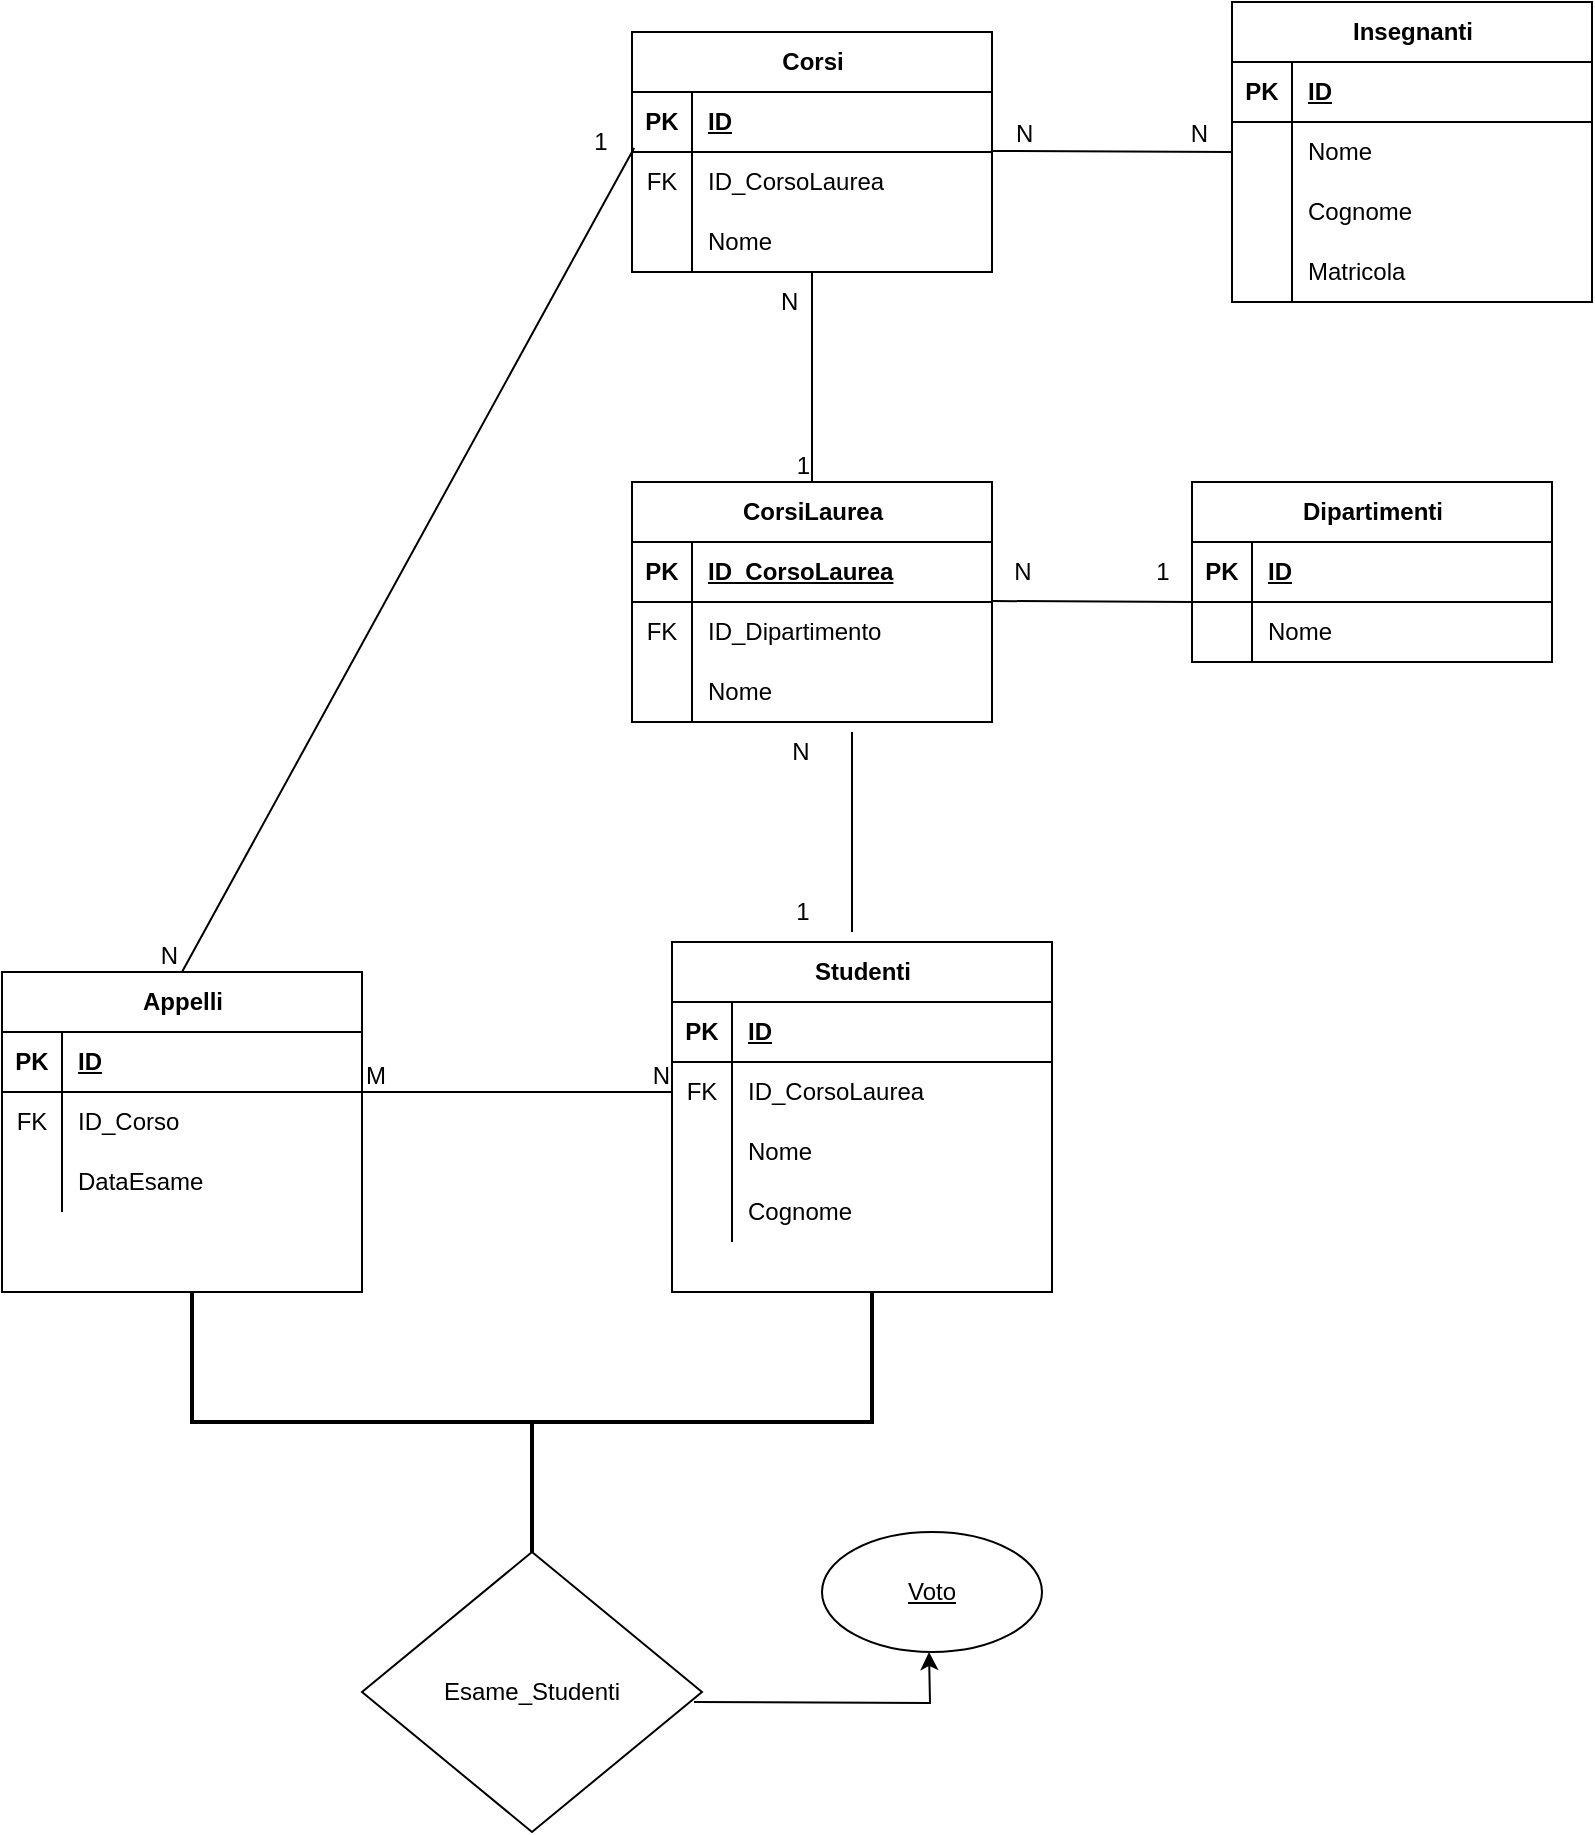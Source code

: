 <mxfile version="23.0.2" type="device">
  <diagram name="Pagina-1" id="lV5YUhgsX5KW6zke6c73">
    <mxGraphModel dx="1098" dy="820" grid="1" gridSize="10" guides="1" tooltips="1" connect="1" arrows="1" fold="1" page="1" pageScale="1" pageWidth="827" pageHeight="1169" math="0" shadow="0">
      <root>
        <mxCell id="0" />
        <mxCell id="1" parent="0" />
        <mxCell id="ryX4nvLWjxonOQmf7CWa-5" value="Corsi" style="shape=table;startSize=30;container=1;collapsible=1;childLayout=tableLayout;fixedRows=1;rowLines=0;fontStyle=1;align=center;resizeLast=1;html=1;" parent="1" vertex="1">
          <mxGeometry x="331" y="70" width="180" height="120" as="geometry" />
        </mxCell>
        <mxCell id="ryX4nvLWjxonOQmf7CWa-6" value="" style="shape=tableRow;horizontal=0;startSize=0;swimlaneHead=0;swimlaneBody=0;fillColor=none;collapsible=0;dropTarget=0;points=[[0,0.5],[1,0.5]];portConstraint=eastwest;top=0;left=0;right=0;bottom=1;" parent="ryX4nvLWjxonOQmf7CWa-5" vertex="1">
          <mxGeometry y="30" width="180" height="30" as="geometry" />
        </mxCell>
        <mxCell id="ryX4nvLWjxonOQmf7CWa-7" value="PK" style="shape=partialRectangle;connectable=0;fillColor=none;top=0;left=0;bottom=0;right=0;fontStyle=1;overflow=hidden;whiteSpace=wrap;html=1;" parent="ryX4nvLWjxonOQmf7CWa-6" vertex="1">
          <mxGeometry width="30" height="30" as="geometry">
            <mxRectangle width="30" height="30" as="alternateBounds" />
          </mxGeometry>
        </mxCell>
        <mxCell id="ryX4nvLWjxonOQmf7CWa-8" value="ID" style="shape=partialRectangle;connectable=0;fillColor=none;top=0;left=0;bottom=0;right=0;align=left;spacingLeft=6;fontStyle=5;overflow=hidden;whiteSpace=wrap;html=1;" parent="ryX4nvLWjxonOQmf7CWa-6" vertex="1">
          <mxGeometry x="30" width="150" height="30" as="geometry">
            <mxRectangle width="150" height="30" as="alternateBounds" />
          </mxGeometry>
        </mxCell>
        <mxCell id="ryX4nvLWjxonOQmf7CWa-9" value="" style="shape=tableRow;horizontal=0;startSize=0;swimlaneHead=0;swimlaneBody=0;fillColor=none;collapsible=0;dropTarget=0;points=[[0,0.5],[1,0.5]];portConstraint=eastwest;top=0;left=0;right=0;bottom=0;" parent="ryX4nvLWjxonOQmf7CWa-5" vertex="1">
          <mxGeometry y="60" width="180" height="30" as="geometry" />
        </mxCell>
        <mxCell id="ryX4nvLWjxonOQmf7CWa-10" value="FK" style="shape=partialRectangle;connectable=0;fillColor=none;top=0;left=0;bottom=0;right=0;editable=1;overflow=hidden;whiteSpace=wrap;html=1;" parent="ryX4nvLWjxonOQmf7CWa-9" vertex="1">
          <mxGeometry width="30" height="30" as="geometry">
            <mxRectangle width="30" height="30" as="alternateBounds" />
          </mxGeometry>
        </mxCell>
        <mxCell id="ryX4nvLWjxonOQmf7CWa-11" value="ID_CorsoLaurea" style="shape=partialRectangle;connectable=0;fillColor=none;top=0;left=0;bottom=0;right=0;align=left;spacingLeft=6;overflow=hidden;whiteSpace=wrap;html=1;" parent="ryX4nvLWjxonOQmf7CWa-9" vertex="1">
          <mxGeometry x="30" width="150" height="30" as="geometry">
            <mxRectangle width="150" height="30" as="alternateBounds" />
          </mxGeometry>
        </mxCell>
        <mxCell id="ryX4nvLWjxonOQmf7CWa-12" value="" style="shape=tableRow;horizontal=0;startSize=0;swimlaneHead=0;swimlaneBody=0;fillColor=none;collapsible=0;dropTarget=0;points=[[0,0.5],[1,0.5]];portConstraint=eastwest;top=0;left=0;right=0;bottom=0;" parent="ryX4nvLWjxonOQmf7CWa-5" vertex="1">
          <mxGeometry y="90" width="180" height="30" as="geometry" />
        </mxCell>
        <mxCell id="ryX4nvLWjxonOQmf7CWa-13" value="" style="shape=partialRectangle;connectable=0;fillColor=none;top=0;left=0;bottom=0;right=0;editable=1;overflow=hidden;whiteSpace=wrap;html=1;" parent="ryX4nvLWjxonOQmf7CWa-12" vertex="1">
          <mxGeometry width="30" height="30" as="geometry">
            <mxRectangle width="30" height="30" as="alternateBounds" />
          </mxGeometry>
        </mxCell>
        <mxCell id="ryX4nvLWjxonOQmf7CWa-14" value="Nome" style="shape=partialRectangle;connectable=0;fillColor=none;top=0;left=0;bottom=0;right=0;align=left;spacingLeft=6;overflow=hidden;whiteSpace=wrap;html=1;" parent="ryX4nvLWjxonOQmf7CWa-12" vertex="1">
          <mxGeometry x="30" width="150" height="30" as="geometry">
            <mxRectangle width="150" height="30" as="alternateBounds" />
          </mxGeometry>
        </mxCell>
        <mxCell id="ryX4nvLWjxonOQmf7CWa-31" value="Insegnanti" style="shape=table;startSize=30;container=1;collapsible=1;childLayout=tableLayout;fixedRows=1;rowLines=0;fontStyle=1;align=center;resizeLast=1;html=1;" parent="1" vertex="1">
          <mxGeometry x="631" y="55" width="180" height="150" as="geometry" />
        </mxCell>
        <mxCell id="ryX4nvLWjxonOQmf7CWa-32" value="" style="shape=tableRow;horizontal=0;startSize=0;swimlaneHead=0;swimlaneBody=0;fillColor=none;collapsible=0;dropTarget=0;points=[[0,0.5],[1,0.5]];portConstraint=eastwest;top=0;left=0;right=0;bottom=1;" parent="ryX4nvLWjxonOQmf7CWa-31" vertex="1">
          <mxGeometry y="30" width="180" height="30" as="geometry" />
        </mxCell>
        <mxCell id="ryX4nvLWjxonOQmf7CWa-33" value="PK" style="shape=partialRectangle;connectable=0;fillColor=none;top=0;left=0;bottom=0;right=0;fontStyle=1;overflow=hidden;whiteSpace=wrap;html=1;" parent="ryX4nvLWjxonOQmf7CWa-32" vertex="1">
          <mxGeometry width="30" height="30" as="geometry">
            <mxRectangle width="30" height="30" as="alternateBounds" />
          </mxGeometry>
        </mxCell>
        <mxCell id="ryX4nvLWjxonOQmf7CWa-34" value="ID" style="shape=partialRectangle;connectable=0;fillColor=none;top=0;left=0;bottom=0;right=0;align=left;spacingLeft=6;fontStyle=5;overflow=hidden;whiteSpace=wrap;html=1;" parent="ryX4nvLWjxonOQmf7CWa-32" vertex="1">
          <mxGeometry x="30" width="150" height="30" as="geometry">
            <mxRectangle width="150" height="30" as="alternateBounds" />
          </mxGeometry>
        </mxCell>
        <mxCell id="ryX4nvLWjxonOQmf7CWa-41" value="" style="shape=tableRow;horizontal=0;startSize=0;swimlaneHead=0;swimlaneBody=0;fillColor=none;collapsible=0;dropTarget=0;points=[[0,0.5],[1,0.5]];portConstraint=eastwest;top=0;left=0;right=0;bottom=0;" parent="ryX4nvLWjxonOQmf7CWa-31" vertex="1">
          <mxGeometry y="60" width="180" height="30" as="geometry" />
        </mxCell>
        <mxCell id="ryX4nvLWjxonOQmf7CWa-42" value="" style="shape=partialRectangle;connectable=0;fillColor=none;top=0;left=0;bottom=0;right=0;editable=1;overflow=hidden;whiteSpace=wrap;html=1;" parent="ryX4nvLWjxonOQmf7CWa-41" vertex="1">
          <mxGeometry width="30" height="30" as="geometry">
            <mxRectangle width="30" height="30" as="alternateBounds" />
          </mxGeometry>
        </mxCell>
        <mxCell id="ryX4nvLWjxonOQmf7CWa-43" value="Nome" style="shape=partialRectangle;connectable=0;fillColor=none;top=0;left=0;bottom=0;right=0;align=left;spacingLeft=6;overflow=hidden;whiteSpace=wrap;html=1;" parent="ryX4nvLWjxonOQmf7CWa-41" vertex="1">
          <mxGeometry x="30" width="150" height="30" as="geometry">
            <mxRectangle width="150" height="30" as="alternateBounds" />
          </mxGeometry>
        </mxCell>
        <mxCell id="ryX4nvLWjxonOQmf7CWa-44" value="" style="shape=tableRow;horizontal=0;startSize=0;swimlaneHead=0;swimlaneBody=0;fillColor=none;collapsible=0;dropTarget=0;points=[[0,0.5],[1,0.5]];portConstraint=eastwest;top=0;left=0;right=0;bottom=0;" parent="ryX4nvLWjxonOQmf7CWa-31" vertex="1">
          <mxGeometry y="90" width="180" height="30" as="geometry" />
        </mxCell>
        <mxCell id="ryX4nvLWjxonOQmf7CWa-45" value="" style="shape=partialRectangle;connectable=0;fillColor=none;top=0;left=0;bottom=0;right=0;editable=1;overflow=hidden;whiteSpace=wrap;html=1;" parent="ryX4nvLWjxonOQmf7CWa-44" vertex="1">
          <mxGeometry width="30" height="30" as="geometry">
            <mxRectangle width="30" height="30" as="alternateBounds" />
          </mxGeometry>
        </mxCell>
        <mxCell id="ryX4nvLWjxonOQmf7CWa-46" value="Cognome" style="shape=partialRectangle;connectable=0;fillColor=none;top=0;left=0;bottom=0;right=0;align=left;spacingLeft=6;overflow=hidden;whiteSpace=wrap;html=1;" parent="ryX4nvLWjxonOQmf7CWa-44" vertex="1">
          <mxGeometry x="30" width="150" height="30" as="geometry">
            <mxRectangle width="150" height="30" as="alternateBounds" />
          </mxGeometry>
        </mxCell>
        <mxCell id="ryX4nvLWjxonOQmf7CWa-38" value="" style="shape=tableRow;horizontal=0;startSize=0;swimlaneHead=0;swimlaneBody=0;fillColor=none;collapsible=0;dropTarget=0;points=[[0,0.5],[1,0.5]];portConstraint=eastwest;top=0;left=0;right=0;bottom=0;" parent="ryX4nvLWjxonOQmf7CWa-31" vertex="1">
          <mxGeometry y="120" width="180" height="30" as="geometry" />
        </mxCell>
        <mxCell id="ryX4nvLWjxonOQmf7CWa-39" value="" style="shape=partialRectangle;connectable=0;fillColor=none;top=0;left=0;bottom=0;right=0;editable=1;overflow=hidden;whiteSpace=wrap;html=1;" parent="ryX4nvLWjxonOQmf7CWa-38" vertex="1">
          <mxGeometry width="30" height="30" as="geometry">
            <mxRectangle width="30" height="30" as="alternateBounds" />
          </mxGeometry>
        </mxCell>
        <mxCell id="ryX4nvLWjxonOQmf7CWa-40" value="Matricola" style="shape=partialRectangle;connectable=0;fillColor=none;top=0;left=0;bottom=0;right=0;align=left;spacingLeft=6;overflow=hidden;whiteSpace=wrap;html=1;" parent="ryX4nvLWjxonOQmf7CWa-38" vertex="1">
          <mxGeometry x="30" width="150" height="30" as="geometry">
            <mxRectangle width="150" height="30" as="alternateBounds" />
          </mxGeometry>
        </mxCell>
        <mxCell id="ryX4nvLWjxonOQmf7CWa-123" value="Appelli" style="shape=table;startSize=30;container=1;collapsible=1;childLayout=tableLayout;fixedRows=1;rowLines=0;fontStyle=1;align=center;resizeLast=1;html=1;" parent="1" vertex="1">
          <mxGeometry x="16" y="540" width="180" height="160" as="geometry" />
        </mxCell>
        <mxCell id="ryX4nvLWjxonOQmf7CWa-124" value="" style="shape=tableRow;horizontal=0;startSize=0;swimlaneHead=0;swimlaneBody=0;fillColor=none;collapsible=0;dropTarget=0;points=[[0,0.5],[1,0.5]];portConstraint=eastwest;top=0;left=0;right=0;bottom=1;" parent="ryX4nvLWjxonOQmf7CWa-123" vertex="1">
          <mxGeometry y="30" width="180" height="30" as="geometry" />
        </mxCell>
        <mxCell id="ryX4nvLWjxonOQmf7CWa-125" value="PK" style="shape=partialRectangle;connectable=0;fillColor=none;top=0;left=0;bottom=0;right=0;fontStyle=1;overflow=hidden;whiteSpace=wrap;html=1;" parent="ryX4nvLWjxonOQmf7CWa-124" vertex="1">
          <mxGeometry width="30" height="30" as="geometry">
            <mxRectangle width="30" height="30" as="alternateBounds" />
          </mxGeometry>
        </mxCell>
        <mxCell id="ryX4nvLWjxonOQmf7CWa-126" value="ID" style="shape=partialRectangle;connectable=0;fillColor=none;top=0;left=0;bottom=0;right=0;align=left;spacingLeft=6;fontStyle=5;overflow=hidden;whiteSpace=wrap;html=1;" parent="ryX4nvLWjxonOQmf7CWa-124" vertex="1">
          <mxGeometry x="30" width="150" height="30" as="geometry">
            <mxRectangle width="150" height="30" as="alternateBounds" />
          </mxGeometry>
        </mxCell>
        <mxCell id="ryX4nvLWjxonOQmf7CWa-127" value="" style="shape=tableRow;horizontal=0;startSize=0;swimlaneHead=0;swimlaneBody=0;fillColor=none;collapsible=0;dropTarget=0;points=[[0,0.5],[1,0.5]];portConstraint=eastwest;top=0;left=0;right=0;bottom=0;" parent="ryX4nvLWjxonOQmf7CWa-123" vertex="1">
          <mxGeometry y="60" width="180" height="30" as="geometry" />
        </mxCell>
        <mxCell id="ryX4nvLWjxonOQmf7CWa-128" value="FK" style="shape=partialRectangle;connectable=0;fillColor=none;top=0;left=0;bottom=0;right=0;editable=1;overflow=hidden;whiteSpace=wrap;html=1;" parent="ryX4nvLWjxonOQmf7CWa-127" vertex="1">
          <mxGeometry width="30" height="30" as="geometry">
            <mxRectangle width="30" height="30" as="alternateBounds" />
          </mxGeometry>
        </mxCell>
        <mxCell id="ryX4nvLWjxonOQmf7CWa-129" value="ID_Corso" style="shape=partialRectangle;connectable=0;fillColor=none;top=0;left=0;bottom=0;right=0;align=left;spacingLeft=6;overflow=hidden;whiteSpace=wrap;html=1;" parent="ryX4nvLWjxonOQmf7CWa-127" vertex="1">
          <mxGeometry x="30" width="150" height="30" as="geometry">
            <mxRectangle width="150" height="30" as="alternateBounds" />
          </mxGeometry>
        </mxCell>
        <mxCell id="ryX4nvLWjxonOQmf7CWa-130" value="" style="shape=tableRow;horizontal=0;startSize=0;swimlaneHead=0;swimlaneBody=0;fillColor=none;collapsible=0;dropTarget=0;points=[[0,0.5],[1,0.5]];portConstraint=eastwest;top=0;left=0;right=0;bottom=0;" parent="ryX4nvLWjxonOQmf7CWa-123" vertex="1">
          <mxGeometry y="90" width="180" height="30" as="geometry" />
        </mxCell>
        <mxCell id="ryX4nvLWjxonOQmf7CWa-131" value="" style="shape=partialRectangle;connectable=0;fillColor=none;top=0;left=0;bottom=0;right=0;editable=1;overflow=hidden;whiteSpace=wrap;html=1;" parent="ryX4nvLWjxonOQmf7CWa-130" vertex="1">
          <mxGeometry width="30" height="30" as="geometry">
            <mxRectangle width="30" height="30" as="alternateBounds" />
          </mxGeometry>
        </mxCell>
        <mxCell id="ryX4nvLWjxonOQmf7CWa-132" value="DataEsame" style="shape=partialRectangle;connectable=0;fillColor=none;top=0;left=0;bottom=0;right=0;align=left;spacingLeft=6;overflow=hidden;whiteSpace=wrap;html=1;" parent="ryX4nvLWjxonOQmf7CWa-130" vertex="1">
          <mxGeometry x="30" width="150" height="30" as="geometry">
            <mxRectangle width="150" height="30" as="alternateBounds" />
          </mxGeometry>
        </mxCell>
        <mxCell id="ryX4nvLWjxonOQmf7CWa-158" value="Studenti" style="shape=table;startSize=30;container=1;collapsible=1;childLayout=tableLayout;fixedRows=1;rowLines=0;fontStyle=1;align=center;resizeLast=1;html=1;" parent="1" vertex="1">
          <mxGeometry x="351" y="525" width="190" height="175" as="geometry" />
        </mxCell>
        <mxCell id="ryX4nvLWjxonOQmf7CWa-159" value="" style="shape=tableRow;horizontal=0;startSize=0;swimlaneHead=0;swimlaneBody=0;fillColor=none;collapsible=0;dropTarget=0;points=[[0,0.5],[1,0.5]];portConstraint=eastwest;top=0;left=0;right=0;bottom=1;" parent="ryX4nvLWjxonOQmf7CWa-158" vertex="1">
          <mxGeometry y="30" width="190" height="30" as="geometry" />
        </mxCell>
        <mxCell id="ryX4nvLWjxonOQmf7CWa-160" value="PK" style="shape=partialRectangle;connectable=0;fillColor=none;top=0;left=0;bottom=0;right=0;fontStyle=1;overflow=hidden;whiteSpace=wrap;html=1;" parent="ryX4nvLWjxonOQmf7CWa-159" vertex="1">
          <mxGeometry width="30" height="30" as="geometry">
            <mxRectangle width="30" height="30" as="alternateBounds" />
          </mxGeometry>
        </mxCell>
        <mxCell id="ryX4nvLWjxonOQmf7CWa-161" value="ID" style="shape=partialRectangle;connectable=0;fillColor=none;top=0;left=0;bottom=0;right=0;align=left;spacingLeft=6;fontStyle=5;overflow=hidden;whiteSpace=wrap;html=1;" parent="ryX4nvLWjxonOQmf7CWa-159" vertex="1">
          <mxGeometry x="30" width="160" height="30" as="geometry">
            <mxRectangle width="160" height="30" as="alternateBounds" />
          </mxGeometry>
        </mxCell>
        <mxCell id="ryX4nvLWjxonOQmf7CWa-162" value="" style="shape=tableRow;horizontal=0;startSize=0;swimlaneHead=0;swimlaneBody=0;fillColor=none;collapsible=0;dropTarget=0;points=[[0,0.5],[1,0.5]];portConstraint=eastwest;top=0;left=0;right=0;bottom=0;" parent="ryX4nvLWjxonOQmf7CWa-158" vertex="1">
          <mxGeometry y="60" width="190" height="30" as="geometry" />
        </mxCell>
        <mxCell id="ryX4nvLWjxonOQmf7CWa-163" value="FK" style="shape=partialRectangle;connectable=0;fillColor=none;top=0;left=0;bottom=0;right=0;editable=1;overflow=hidden;whiteSpace=wrap;html=1;" parent="ryX4nvLWjxonOQmf7CWa-162" vertex="1">
          <mxGeometry width="30" height="30" as="geometry">
            <mxRectangle width="30" height="30" as="alternateBounds" />
          </mxGeometry>
        </mxCell>
        <mxCell id="ryX4nvLWjxonOQmf7CWa-164" value="ID_CorsoLaurea" style="shape=partialRectangle;connectable=0;fillColor=none;top=0;left=0;bottom=0;right=0;align=left;spacingLeft=6;overflow=hidden;whiteSpace=wrap;html=1;" parent="ryX4nvLWjxonOQmf7CWa-162" vertex="1">
          <mxGeometry x="30" width="160" height="30" as="geometry">
            <mxRectangle width="160" height="30" as="alternateBounds" />
          </mxGeometry>
        </mxCell>
        <mxCell id="ryX4nvLWjxonOQmf7CWa-205" value="" style="shape=tableRow;horizontal=0;startSize=0;swimlaneHead=0;swimlaneBody=0;fillColor=none;collapsible=0;dropTarget=0;points=[[0,0.5],[1,0.5]];portConstraint=eastwest;top=0;left=0;right=0;bottom=0;" parent="ryX4nvLWjxonOQmf7CWa-158" vertex="1">
          <mxGeometry y="90" width="190" height="30" as="geometry" />
        </mxCell>
        <mxCell id="ryX4nvLWjxonOQmf7CWa-206" value="" style="shape=partialRectangle;connectable=0;fillColor=none;top=0;left=0;bottom=0;right=0;editable=1;overflow=hidden;whiteSpace=wrap;html=1;" parent="ryX4nvLWjxonOQmf7CWa-205" vertex="1">
          <mxGeometry width="30" height="30" as="geometry">
            <mxRectangle width="30" height="30" as="alternateBounds" />
          </mxGeometry>
        </mxCell>
        <mxCell id="ryX4nvLWjxonOQmf7CWa-207" value="Nome" style="shape=partialRectangle;connectable=0;fillColor=none;top=0;left=0;bottom=0;right=0;align=left;spacingLeft=6;overflow=hidden;whiteSpace=wrap;html=1;" parent="ryX4nvLWjxonOQmf7CWa-205" vertex="1">
          <mxGeometry x="30" width="160" height="30" as="geometry">
            <mxRectangle width="160" height="30" as="alternateBounds" />
          </mxGeometry>
        </mxCell>
        <mxCell id="ryX4nvLWjxonOQmf7CWa-165" value="" style="shape=tableRow;horizontal=0;startSize=0;swimlaneHead=0;swimlaneBody=0;fillColor=none;collapsible=0;dropTarget=0;points=[[0,0.5],[1,0.5]];portConstraint=eastwest;top=0;left=0;right=0;bottom=0;" parent="ryX4nvLWjxonOQmf7CWa-158" vertex="1">
          <mxGeometry y="120" width="190" height="30" as="geometry" />
        </mxCell>
        <mxCell id="ryX4nvLWjxonOQmf7CWa-166" value="" style="shape=partialRectangle;connectable=0;fillColor=none;top=0;left=0;bottom=0;right=0;editable=1;overflow=hidden;whiteSpace=wrap;html=1;" parent="ryX4nvLWjxonOQmf7CWa-165" vertex="1">
          <mxGeometry width="30" height="30" as="geometry">
            <mxRectangle width="30" height="30" as="alternateBounds" />
          </mxGeometry>
        </mxCell>
        <mxCell id="ryX4nvLWjxonOQmf7CWa-167" value="Cognome" style="shape=partialRectangle;connectable=0;fillColor=none;top=0;left=0;bottom=0;right=0;align=left;spacingLeft=6;overflow=hidden;whiteSpace=wrap;html=1;" parent="ryX4nvLWjxonOQmf7CWa-165" vertex="1">
          <mxGeometry x="30" width="160" height="30" as="geometry">
            <mxRectangle width="160" height="30" as="alternateBounds" />
          </mxGeometry>
        </mxCell>
        <mxCell id="ryX4nvLWjxonOQmf7CWa-170" value="CorsiLaurea" style="shape=table;startSize=30;container=1;collapsible=1;childLayout=tableLayout;fixedRows=1;rowLines=0;fontStyle=1;align=center;resizeLast=1;html=1;" parent="1" vertex="1">
          <mxGeometry x="331" y="295" width="180" height="120" as="geometry" />
        </mxCell>
        <mxCell id="ryX4nvLWjxonOQmf7CWa-171" value="" style="shape=tableRow;horizontal=0;startSize=0;swimlaneHead=0;swimlaneBody=0;fillColor=none;collapsible=0;dropTarget=0;points=[[0,0.5],[1,0.5]];portConstraint=eastwest;top=0;left=0;right=0;bottom=1;" parent="ryX4nvLWjxonOQmf7CWa-170" vertex="1">
          <mxGeometry y="30" width="180" height="30" as="geometry" />
        </mxCell>
        <mxCell id="ryX4nvLWjxonOQmf7CWa-172" value="PK" style="shape=partialRectangle;connectable=0;fillColor=none;top=0;left=0;bottom=0;right=0;fontStyle=1;overflow=hidden;whiteSpace=wrap;html=1;" parent="ryX4nvLWjxonOQmf7CWa-171" vertex="1">
          <mxGeometry width="30" height="30" as="geometry">
            <mxRectangle width="30" height="30" as="alternateBounds" />
          </mxGeometry>
        </mxCell>
        <mxCell id="ryX4nvLWjxonOQmf7CWa-173" value="ID_CorsoLaurea" style="shape=partialRectangle;connectable=0;fillColor=none;top=0;left=0;bottom=0;right=0;align=left;spacingLeft=6;fontStyle=5;overflow=hidden;whiteSpace=wrap;html=1;" parent="ryX4nvLWjxonOQmf7CWa-171" vertex="1">
          <mxGeometry x="30" width="150" height="30" as="geometry">
            <mxRectangle width="150" height="30" as="alternateBounds" />
          </mxGeometry>
        </mxCell>
        <mxCell id="ryX4nvLWjxonOQmf7CWa-186" value="" style="shape=tableRow;horizontal=0;startSize=0;swimlaneHead=0;swimlaneBody=0;fillColor=none;collapsible=0;dropTarget=0;points=[[0,0.5],[1,0.5]];portConstraint=eastwest;top=0;left=0;right=0;bottom=0;" parent="ryX4nvLWjxonOQmf7CWa-170" vertex="1">
          <mxGeometry y="60" width="180" height="30" as="geometry" />
        </mxCell>
        <mxCell id="ryX4nvLWjxonOQmf7CWa-187" value="FK" style="shape=partialRectangle;connectable=0;fillColor=none;top=0;left=0;bottom=0;right=0;editable=1;overflow=hidden;whiteSpace=wrap;html=1;" parent="ryX4nvLWjxonOQmf7CWa-186" vertex="1">
          <mxGeometry width="30" height="30" as="geometry">
            <mxRectangle width="30" height="30" as="alternateBounds" />
          </mxGeometry>
        </mxCell>
        <mxCell id="ryX4nvLWjxonOQmf7CWa-188" value="ID_Dipartimento" style="shape=partialRectangle;connectable=0;fillColor=none;top=0;left=0;bottom=0;right=0;align=left;spacingLeft=6;overflow=hidden;whiteSpace=wrap;html=1;" parent="ryX4nvLWjxonOQmf7CWa-186" vertex="1">
          <mxGeometry x="30" width="150" height="30" as="geometry">
            <mxRectangle width="150" height="30" as="alternateBounds" />
          </mxGeometry>
        </mxCell>
        <mxCell id="ryX4nvLWjxonOQmf7CWa-174" value="" style="shape=tableRow;horizontal=0;startSize=0;swimlaneHead=0;swimlaneBody=0;fillColor=none;collapsible=0;dropTarget=0;points=[[0,0.5],[1,0.5]];portConstraint=eastwest;top=0;left=0;right=0;bottom=0;" parent="ryX4nvLWjxonOQmf7CWa-170" vertex="1">
          <mxGeometry y="90" width="180" height="30" as="geometry" />
        </mxCell>
        <mxCell id="ryX4nvLWjxonOQmf7CWa-175" value="" style="shape=partialRectangle;connectable=0;fillColor=none;top=0;left=0;bottom=0;right=0;editable=1;overflow=hidden;whiteSpace=wrap;html=1;" parent="ryX4nvLWjxonOQmf7CWa-174" vertex="1">
          <mxGeometry width="30" height="30" as="geometry">
            <mxRectangle width="30" height="30" as="alternateBounds" />
          </mxGeometry>
        </mxCell>
        <mxCell id="ryX4nvLWjxonOQmf7CWa-176" value="Nome" style="shape=partialRectangle;connectable=0;fillColor=none;top=0;left=0;bottom=0;right=0;align=left;spacingLeft=6;overflow=hidden;whiteSpace=wrap;html=1;" parent="ryX4nvLWjxonOQmf7CWa-174" vertex="1">
          <mxGeometry x="30" width="150" height="30" as="geometry">
            <mxRectangle width="150" height="30" as="alternateBounds" />
          </mxGeometry>
        </mxCell>
        <mxCell id="ryX4nvLWjxonOQmf7CWa-183" value="" style="endArrow=none;html=1;rounded=0;entryX=0.5;entryY=0;entryDx=0;entryDy=0;" parent="1" source="ryX4nvLWjxonOQmf7CWa-12" target="ryX4nvLWjxonOQmf7CWa-170" edge="1">
          <mxGeometry relative="1" as="geometry">
            <mxPoint x="351" y="235" as="sourcePoint" />
            <mxPoint x="511" y="235" as="targetPoint" />
          </mxGeometry>
        </mxCell>
        <mxCell id="ryX4nvLWjxonOQmf7CWa-184" value="1" style="resizable=0;html=1;whiteSpace=wrap;align=right;verticalAlign=bottom;" parent="ryX4nvLWjxonOQmf7CWa-183" connectable="0" vertex="1">
          <mxGeometry x="1" relative="1" as="geometry" />
        </mxCell>
        <mxCell id="ryX4nvLWjxonOQmf7CWa-185" value="&lt;span style=&quot;white-space: pre;&quot;&gt;&#x9;&lt;/span&gt;N" style="text;html=1;align=center;verticalAlign=middle;resizable=0;points=[];autosize=1;strokeColor=none;fillColor=none;" parent="1" vertex="1">
          <mxGeometry x="366" y="190" width="60" height="30" as="geometry" />
        </mxCell>
        <mxCell id="ryX4nvLWjxonOQmf7CWa-189" value="Dipartimenti" style="shape=table;startSize=30;container=1;collapsible=1;childLayout=tableLayout;fixedRows=1;rowLines=0;fontStyle=1;align=center;resizeLast=1;html=1;" parent="1" vertex="1">
          <mxGeometry x="611" y="295" width="180" height="90" as="geometry" />
        </mxCell>
        <mxCell id="ryX4nvLWjxonOQmf7CWa-190" value="" style="shape=tableRow;horizontal=0;startSize=0;swimlaneHead=0;swimlaneBody=0;fillColor=none;collapsible=0;dropTarget=0;points=[[0,0.5],[1,0.5]];portConstraint=eastwest;top=0;left=0;right=0;bottom=1;" parent="ryX4nvLWjxonOQmf7CWa-189" vertex="1">
          <mxGeometry y="30" width="180" height="30" as="geometry" />
        </mxCell>
        <mxCell id="ryX4nvLWjxonOQmf7CWa-191" value="PK" style="shape=partialRectangle;connectable=0;fillColor=none;top=0;left=0;bottom=0;right=0;fontStyle=1;overflow=hidden;whiteSpace=wrap;html=1;" parent="ryX4nvLWjxonOQmf7CWa-190" vertex="1">
          <mxGeometry width="30" height="30" as="geometry">
            <mxRectangle width="30" height="30" as="alternateBounds" />
          </mxGeometry>
        </mxCell>
        <mxCell id="ryX4nvLWjxonOQmf7CWa-192" value="ID" style="shape=partialRectangle;connectable=0;fillColor=none;top=0;left=0;bottom=0;right=0;align=left;spacingLeft=6;fontStyle=5;overflow=hidden;whiteSpace=wrap;html=1;" parent="ryX4nvLWjxonOQmf7CWa-190" vertex="1">
          <mxGeometry x="30" width="150" height="30" as="geometry">
            <mxRectangle width="150" height="30" as="alternateBounds" />
          </mxGeometry>
        </mxCell>
        <mxCell id="ryX4nvLWjxonOQmf7CWa-193" value="" style="shape=tableRow;horizontal=0;startSize=0;swimlaneHead=0;swimlaneBody=0;fillColor=none;collapsible=0;dropTarget=0;points=[[0,0.5],[1,0.5]];portConstraint=eastwest;top=0;left=0;right=0;bottom=0;" parent="ryX4nvLWjxonOQmf7CWa-189" vertex="1">
          <mxGeometry y="60" width="180" height="30" as="geometry" />
        </mxCell>
        <mxCell id="ryX4nvLWjxonOQmf7CWa-194" value="" style="shape=partialRectangle;connectable=0;fillColor=none;top=0;left=0;bottom=0;right=0;editable=1;overflow=hidden;whiteSpace=wrap;html=1;" parent="ryX4nvLWjxonOQmf7CWa-193" vertex="1">
          <mxGeometry width="30" height="30" as="geometry">
            <mxRectangle width="30" height="30" as="alternateBounds" />
          </mxGeometry>
        </mxCell>
        <mxCell id="ryX4nvLWjxonOQmf7CWa-195" value="Nome" style="shape=partialRectangle;connectable=0;fillColor=none;top=0;left=0;bottom=0;right=0;align=left;spacingLeft=6;overflow=hidden;whiteSpace=wrap;html=1;" parent="ryX4nvLWjxonOQmf7CWa-193" vertex="1">
          <mxGeometry x="30" width="150" height="30" as="geometry">
            <mxRectangle width="150" height="30" as="alternateBounds" />
          </mxGeometry>
        </mxCell>
        <mxCell id="ryX4nvLWjxonOQmf7CWa-200" value="" style="endArrow=none;html=1;rounded=0;" parent="1" edge="1">
          <mxGeometry relative="1" as="geometry">
            <mxPoint x="511" y="354.5" as="sourcePoint" />
            <mxPoint x="611" y="355" as="targetPoint" />
          </mxGeometry>
        </mxCell>
        <mxCell id="ryX4nvLWjxonOQmf7CWa-201" value="" style="resizable=0;html=1;whiteSpace=wrap;align=right;verticalAlign=bottom;" parent="ryX4nvLWjxonOQmf7CWa-200" connectable="0" vertex="1">
          <mxGeometry x="1" relative="1" as="geometry" />
        </mxCell>
        <mxCell id="ryX4nvLWjxonOQmf7CWa-203" value="N" style="text;html=1;align=center;verticalAlign=middle;resizable=0;points=[];autosize=1;strokeColor=none;fillColor=none;" parent="1" vertex="1">
          <mxGeometry x="511" y="325" width="30" height="30" as="geometry" />
        </mxCell>
        <mxCell id="ryX4nvLWjxonOQmf7CWa-204" value="1" style="text;html=1;align=center;verticalAlign=middle;resizable=0;points=[];autosize=1;strokeColor=none;fillColor=none;" parent="1" vertex="1">
          <mxGeometry x="581" y="325" width="30" height="30" as="geometry" />
        </mxCell>
        <mxCell id="ryX4nvLWjxonOQmf7CWa-212" value="" style="endArrow=none;html=1;rounded=0;" parent="1" edge="1">
          <mxGeometry relative="1" as="geometry">
            <mxPoint x="511" y="129.5" as="sourcePoint" />
            <mxPoint x="631" y="130" as="targetPoint" />
          </mxGeometry>
        </mxCell>
        <mxCell id="ryX4nvLWjxonOQmf7CWa-213" value="N" style="resizable=0;html=1;whiteSpace=wrap;align=left;verticalAlign=bottom;" parent="ryX4nvLWjxonOQmf7CWa-212" connectable="0" vertex="1">
          <mxGeometry x="-1" relative="1" as="geometry">
            <mxPoint x="10" as="offset" />
          </mxGeometry>
        </mxCell>
        <mxCell id="ryX4nvLWjxonOQmf7CWa-214" value="N" style="resizable=0;html=1;whiteSpace=wrap;align=right;verticalAlign=bottom;" parent="ryX4nvLWjxonOQmf7CWa-212" connectable="0" vertex="1">
          <mxGeometry x="1" relative="1" as="geometry">
            <mxPoint x="-10" as="offset" />
          </mxGeometry>
        </mxCell>
        <mxCell id="ryX4nvLWjxonOQmf7CWa-241" value="" style="strokeWidth=2;html=1;shape=mxgraph.flowchart.annotation_2;align=left;labelPosition=right;pointerEvents=1;direction=north;" parent="1" vertex="1">
          <mxGeometry x="111" y="700" width="340" height="130" as="geometry" />
        </mxCell>
        <mxCell id="ryX4nvLWjxonOQmf7CWa-244" style="edgeStyle=orthogonalEdgeStyle;rounded=0;orthogonalLoop=1;jettySize=auto;html=1;exitX=1;exitY=1;exitDx=0;exitDy=0;" parent="1" edge="1">
          <mxGeometry relative="1" as="geometry">
            <mxPoint x="479.5" y="880" as="targetPoint" />
            <mxPoint x="362" y="905" as="sourcePoint" />
          </mxGeometry>
        </mxCell>
        <mxCell id="ryX4nvLWjxonOQmf7CWa-242" value="Esame_Studenti" style="shape=rhombus;perimeter=rhombusPerimeter;whiteSpace=wrap;html=1;align=center;" parent="1" vertex="1">
          <mxGeometry x="196" y="830" width="170" height="140" as="geometry" />
        </mxCell>
        <mxCell id="ryX4nvLWjxonOQmf7CWa-245" value="Voto" style="ellipse;whiteSpace=wrap;html=1;align=center;fontStyle=4;" parent="1" vertex="1">
          <mxGeometry x="426" y="820" width="110" height="60" as="geometry" />
        </mxCell>
        <mxCell id="PGkPOls8o7U__xyd0G3U-51" value="" style="endArrow=none;html=1;rounded=0;entryX=0.5;entryY=0;entryDx=0;entryDy=0;exitX=0.006;exitY=-0.067;exitDx=0;exitDy=0;exitPerimeter=0;" edge="1" parent="1" source="ryX4nvLWjxonOQmf7CWa-9" target="ryX4nvLWjxonOQmf7CWa-123">
          <mxGeometry relative="1" as="geometry">
            <mxPoint x="101" y="40" as="sourcePoint" />
            <mxPoint x="415" y="480" as="targetPoint" />
            <Array as="points" />
          </mxGeometry>
        </mxCell>
        <mxCell id="PGkPOls8o7U__xyd0G3U-52" value="N" style="resizable=0;html=1;whiteSpace=wrap;align=right;verticalAlign=bottom;" connectable="0" vertex="1" parent="PGkPOls8o7U__xyd0G3U-51">
          <mxGeometry x="1" relative="1" as="geometry" />
        </mxCell>
        <mxCell id="PGkPOls8o7U__xyd0G3U-61" value="" style="endArrow=none;html=1;rounded=0;entryX=0;entryY=0.5;entryDx=0;entryDy=0;" edge="1" parent="1" target="ryX4nvLWjxonOQmf7CWa-162">
          <mxGeometry relative="1" as="geometry">
            <mxPoint x="196" y="600" as="sourcePoint" />
            <mxPoint x="346" y="600" as="targetPoint" />
          </mxGeometry>
        </mxCell>
        <mxCell id="PGkPOls8o7U__xyd0G3U-62" value="M" style="resizable=0;html=1;whiteSpace=wrap;align=left;verticalAlign=bottom;" connectable="0" vertex="1" parent="PGkPOls8o7U__xyd0G3U-61">
          <mxGeometry x="-1" relative="1" as="geometry" />
        </mxCell>
        <mxCell id="PGkPOls8o7U__xyd0G3U-63" value="N" style="resizable=0;html=1;whiteSpace=wrap;align=right;verticalAlign=bottom;" connectable="0" vertex="1" parent="PGkPOls8o7U__xyd0G3U-61">
          <mxGeometry x="1" relative="1" as="geometry" />
        </mxCell>
        <mxCell id="PGkPOls8o7U__xyd0G3U-64" value="" style="endArrow=none;html=1;rounded=0;" edge="1" parent="1">
          <mxGeometry relative="1" as="geometry">
            <mxPoint x="441" y="420" as="sourcePoint" />
            <mxPoint x="441" y="520" as="targetPoint" />
          </mxGeometry>
        </mxCell>
        <mxCell id="PGkPOls8o7U__xyd0G3U-65" value="1" style="text;html=1;align=center;verticalAlign=middle;resizable=0;points=[];autosize=1;strokeColor=none;fillColor=none;" vertex="1" parent="1">
          <mxGeometry x="401" y="495" width="30" height="30" as="geometry" />
        </mxCell>
        <mxCell id="PGkPOls8o7U__xyd0G3U-66" value="N" style="text;html=1;align=center;verticalAlign=middle;resizable=0;points=[];autosize=1;strokeColor=none;fillColor=none;" vertex="1" parent="1">
          <mxGeometry x="400" y="415" width="30" height="30" as="geometry" />
        </mxCell>
        <mxCell id="PGkPOls8o7U__xyd0G3U-67" value="1" style="text;html=1;align=center;verticalAlign=middle;resizable=0;points=[];autosize=1;strokeColor=none;fillColor=none;" vertex="1" parent="1">
          <mxGeometry x="300" y="110" width="30" height="30" as="geometry" />
        </mxCell>
      </root>
    </mxGraphModel>
  </diagram>
</mxfile>
